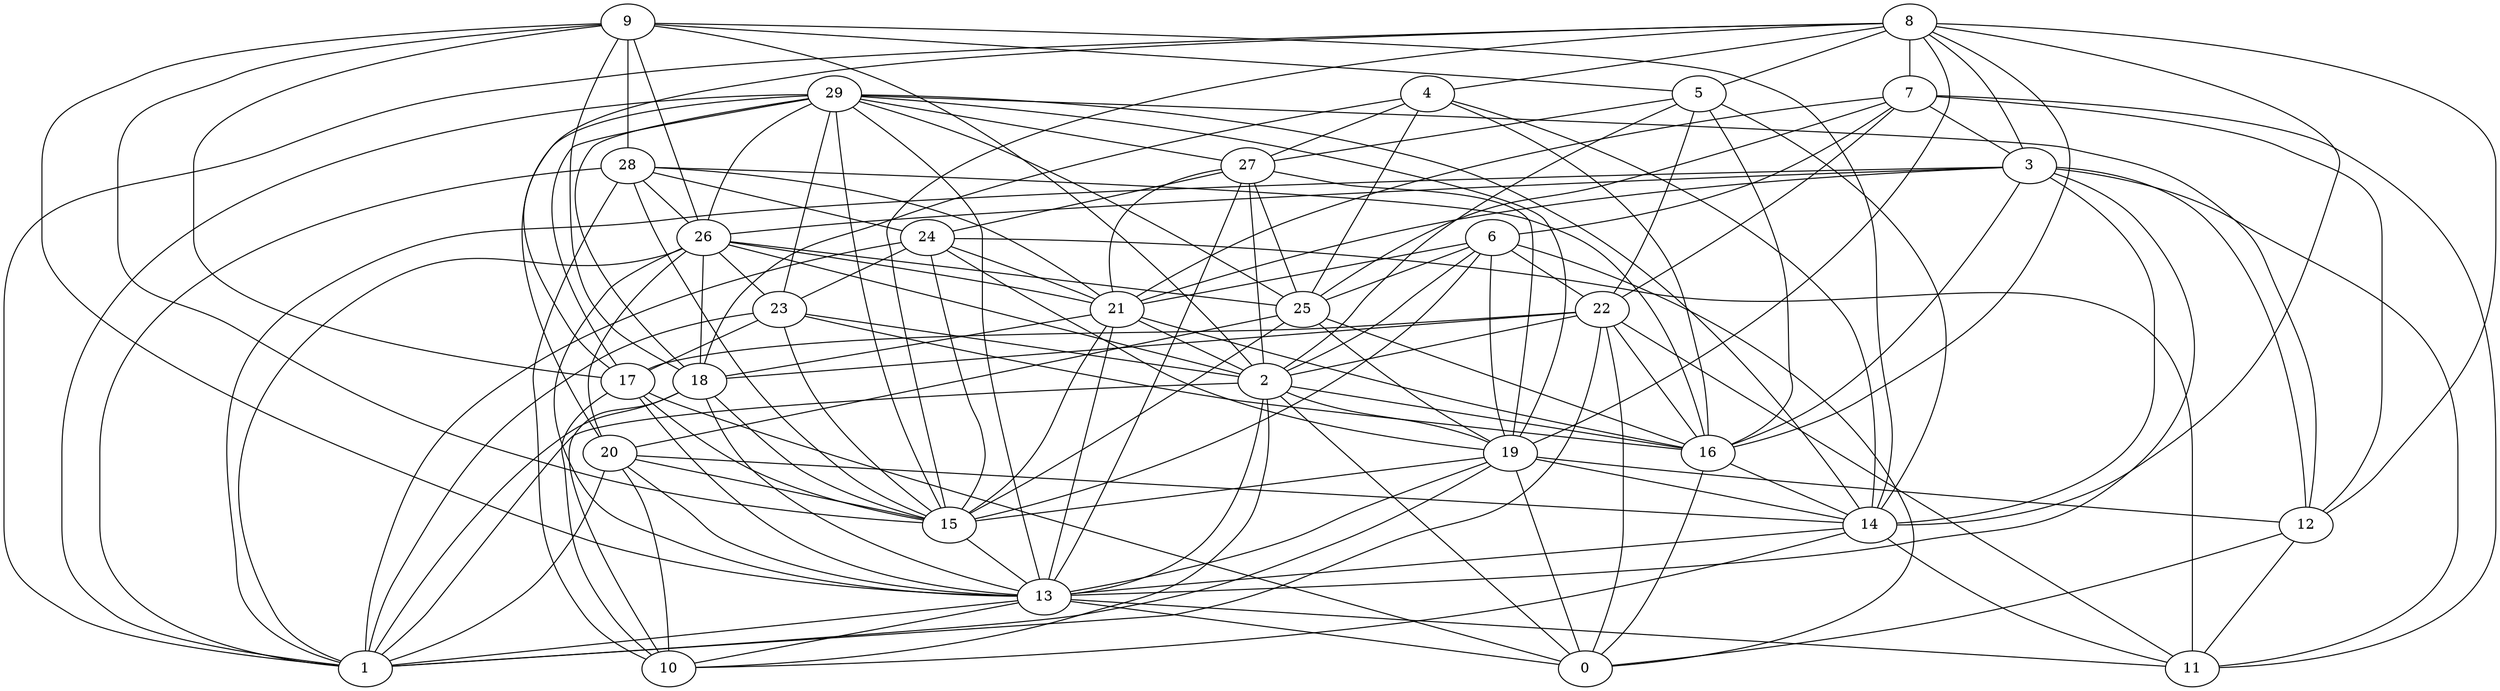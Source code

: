 digraph GG_graph {

subgraph G_graph {
edge [color = black]
"13" -> "1" [dir = none]
"13" -> "11" [dir = none]
"13" -> "0" [dir = none]
"15" -> "13" [dir = none]
"29" -> "18" [dir = none]
"29" -> "12" [dir = none]
"29" -> "14" [dir = none]
"29" -> "20" [dir = none]
"29" -> "15" [dir = none]
"29" -> "13" [dir = none]
"29" -> "26" [dir = none]
"29" -> "25" [dir = none]
"16" -> "14" [dir = none]
"16" -> "0" [dir = none]
"27" -> "13" [dir = none]
"27" -> "24" [dir = none]
"27" -> "19" [dir = none]
"27" -> "2" [dir = none]
"28" -> "26" [dir = none]
"28" -> "21" [dir = none]
"28" -> "16" [dir = none]
"28" -> "10" [dir = none]
"7" -> "25" [dir = none]
"7" -> "6" [dir = none]
"7" -> "3" [dir = none]
"7" -> "22" [dir = none]
"7" -> "12" [dir = none]
"9" -> "5" [dir = none]
"9" -> "15" [dir = none]
"9" -> "14" [dir = none]
"9" -> "17" [dir = none]
"9" -> "26" [dir = none]
"9" -> "2" [dir = none]
"9" -> "13" [dir = none]
"22" -> "2" [dir = none]
"22" -> "16" [dir = none]
"22" -> "18" [dir = none]
"17" -> "10" [dir = none]
"17" -> "15" [dir = none]
"26" -> "2" [dir = none]
"26" -> "20" [dir = none]
"26" -> "13" [dir = none]
"26" -> "25" [dir = none]
"26" -> "1" [dir = none]
"14" -> "11" [dir = none]
"14" -> "13" [dir = none]
"19" -> "15" [dir = none]
"19" -> "12" [dir = none]
"19" -> "1" [dir = none]
"3" -> "1" [dir = none]
"3" -> "12" [dir = none]
"3" -> "26" [dir = none]
"3" -> "21" [dir = none]
"3" -> "11" [dir = none]
"3" -> "16" [dir = none]
"6" -> "2" [dir = none]
"6" -> "22" [dir = none]
"6" -> "15" [dir = none]
"23" -> "1" [dir = none]
"23" -> "2" [dir = none]
"23" -> "16" [dir = none]
"21" -> "15" [dir = none]
"21" -> "13" [dir = none]
"21" -> "18" [dir = none]
"21" -> "2" [dir = none]
"20" -> "10" [dir = none]
"20" -> "1" [dir = none]
"20" -> "13" [dir = none]
"24" -> "15" [dir = none]
"24" -> "11" [dir = none]
"24" -> "21" [dir = none]
"24" -> "19" [dir = none]
"5" -> "16" [dir = none]
"5" -> "22" [dir = none]
"12" -> "0" [dir = none]
"2" -> "16" [dir = none]
"8" -> "17" [dir = none]
"8" -> "12" [dir = none]
"8" -> "5" [dir = none]
"8" -> "7" [dir = none]
"8" -> "16" [dir = none]
"8" -> "19" [dir = none]
"8" -> "15" [dir = none]
"4" -> "25" [dir = none]
"4" -> "27" [dir = none]
"4" -> "16" [dir = none]
"4" -> "14" [dir = none]
"23" -> "15" [dir = none]
"28" -> "15" [dir = none]
"6" -> "19" [dir = none]
"7" -> "21" [dir = none]
"26" -> "23" [dir = none]
"20" -> "14" [dir = none]
"2" -> "13" [dir = none]
"19" -> "14" [dir = none]
"26" -> "18" [dir = none]
"4" -> "18" [dir = none]
"29" -> "23" [dir = none]
"18" -> "10" [dir = none]
"22" -> "17" [dir = none]
"6" -> "0" [dir = none]
"28" -> "1" [dir = none]
"2" -> "19" [dir = none]
"29" -> "17" [dir = none]
"8" -> "3" [dir = none]
"26" -> "21" [dir = none]
"27" -> "25" [dir = none]
"29" -> "27" [dir = none]
"25" -> "20" [dir = none]
"3" -> "13" [dir = none]
"25" -> "15" [dir = none]
"29" -> "19" [dir = none]
"25" -> "19" [dir = none]
"28" -> "24" [dir = none]
"24" -> "23" [dir = none]
"8" -> "4" [dir = none]
"22" -> "1" [dir = none]
"12" -> "11" [dir = none]
"22" -> "11" [dir = none]
"23" -> "17" [dir = none]
"17" -> "13" [dir = none]
"6" -> "25" [dir = none]
"7" -> "11" [dir = none]
"14" -> "10" [dir = none]
"5" -> "2" [dir = none]
"18" -> "13" [dir = none]
"20" -> "15" [dir = none]
"21" -> "16" [dir = none]
"25" -> "16" [dir = none]
"5" -> "14" [dir = none]
"24" -> "1" [dir = none]
"5" -> "27" [dir = none]
"2" -> "1" [dir = none]
"8" -> "14" [dir = none]
"3" -> "14" [dir = none]
"22" -> "0" [dir = none]
"19" -> "13" [dir = none]
"27" -> "21" [dir = none]
"17" -> "0" [dir = none]
"13" -> "10" [dir = none]
"18" -> "15" [dir = none]
"9" -> "18" [dir = none]
"9" -> "28" [dir = none]
"19" -> "0" [dir = none]
"2" -> "10" [dir = none]
"6" -> "21" [dir = none]
"2" -> "0" [dir = none]
"18" -> "1" [dir = none]
"29" -> "1" [dir = none]
"8" -> "1" [dir = none]
}

}

